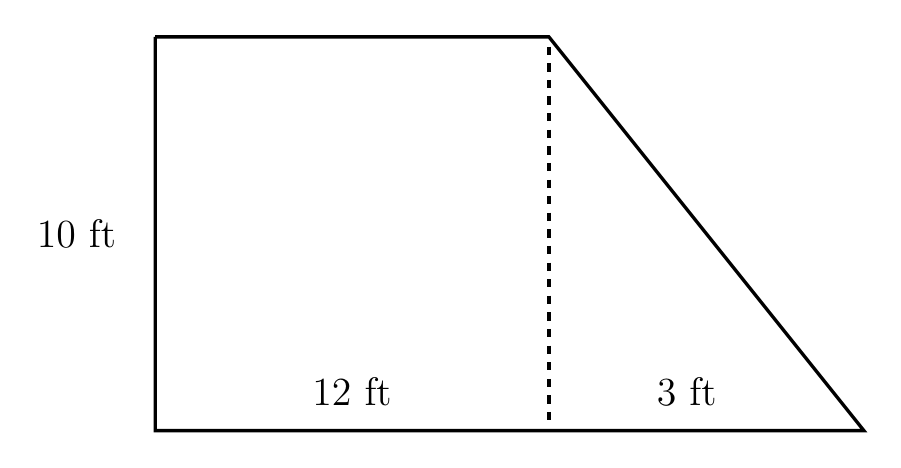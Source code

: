 \begin{tikzpicture}
\node (v4) at (0,0) {};
\node (v2) at (0,5) {};
\node (v3) at (4,0) {};
\node (v1) at (-5,5) {};
\node (v5) at (-5,0) {};
\draw [very thick] (v1.center) -- (v2.center) -- (v3.center) -- (v4.center) -- (v5.center) -- (v1.center);
\draw [very thick, dashed] (v2) edge (v4);

\node at (-2.5,0.5) {\Large 12 ft};
\node at (-2.5,4.5) {};
\node at (-6,2.5) {\Large 10 ft};

\node at (1.75,0.5) {\Large 3 ft};
\end{tikzpicture}